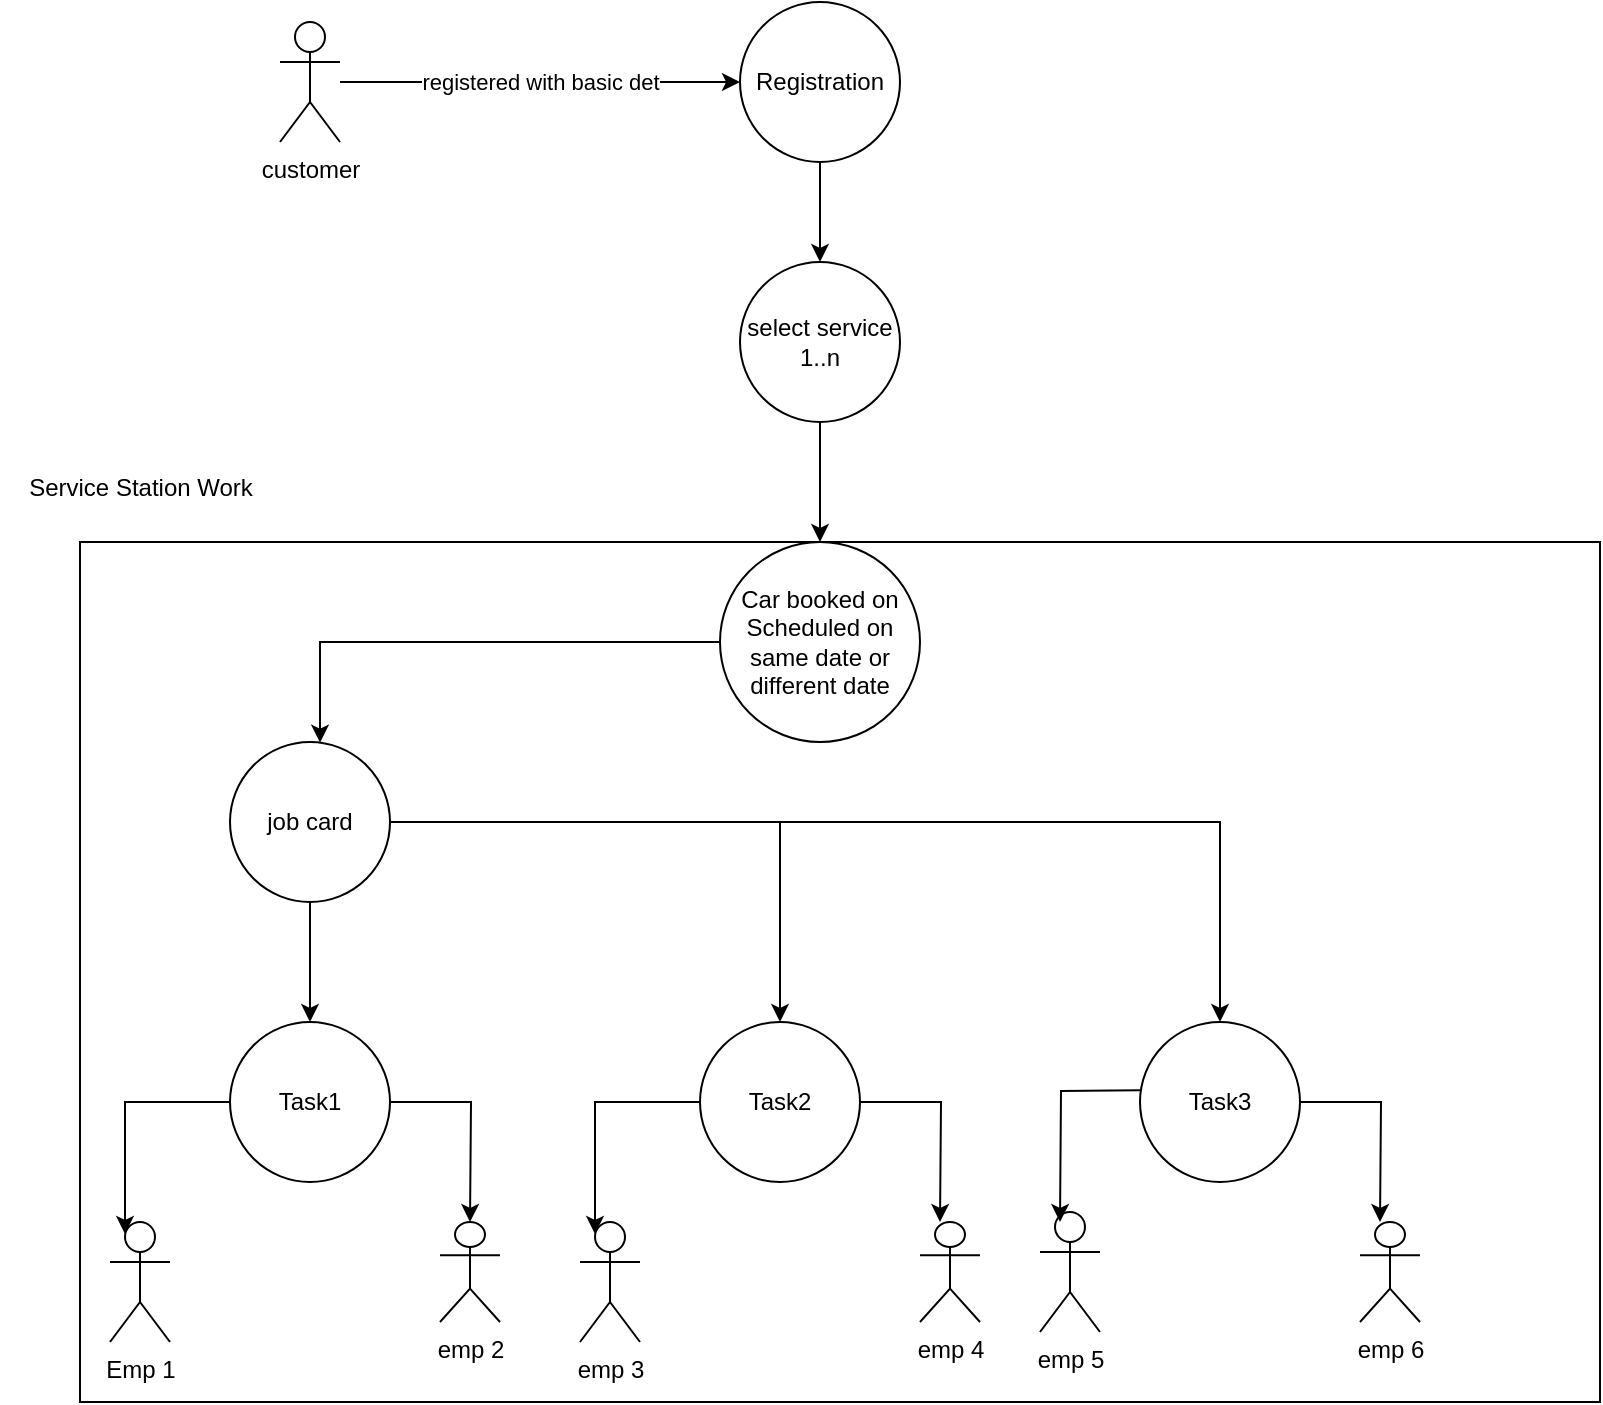 <mxfile version="21.6.7" type="github">
  <diagram name="Page-1" id="APmaTGD0wBbTHnsCquJU">
    <mxGraphModel dx="1886" dy="525" grid="1" gridSize="10" guides="1" tooltips="1" connect="1" arrows="1" fold="1" page="1" pageScale="1" pageWidth="850" pageHeight="1100" math="0" shadow="0">
      <root>
        <mxCell id="0" />
        <mxCell id="1" parent="0" />
        <mxCell id="mmurHH18e0alBceTpS7_-1" value="registered with basic det" style="edgeStyle=orthogonalEdgeStyle;rounded=0;orthogonalLoop=1;jettySize=auto;html=1;entryX=0;entryY=0.5;entryDx=0;entryDy=0;" edge="1" parent="1" source="mmurHH18e0alBceTpS7_-2" target="mmurHH18e0alBceTpS7_-6">
          <mxGeometry relative="1" as="geometry" />
        </mxCell>
        <mxCell id="mmurHH18e0alBceTpS7_-2" value="customer" style="shape=umlActor;verticalLabelPosition=bottom;verticalAlign=top;html=1;outlineConnect=0;" vertex="1" parent="1">
          <mxGeometry x="120" y="60" width="30" height="60" as="geometry" />
        </mxCell>
        <mxCell id="mmurHH18e0alBceTpS7_-5" style="edgeStyle=orthogonalEdgeStyle;rounded=0;orthogonalLoop=1;jettySize=auto;html=1;entryX=0.5;entryY=0;entryDx=0;entryDy=0;" edge="1" parent="1" source="mmurHH18e0alBceTpS7_-6" target="mmurHH18e0alBceTpS7_-7">
          <mxGeometry relative="1" as="geometry" />
        </mxCell>
        <mxCell id="mmurHH18e0alBceTpS7_-6" value="Registration" style="ellipse;whiteSpace=wrap;html=1;aspect=fixed;" vertex="1" parent="1">
          <mxGeometry x="350" y="50" width="80" height="80" as="geometry" />
        </mxCell>
        <mxCell id="mmurHH18e0alBceTpS7_-9" style="edgeStyle=orthogonalEdgeStyle;rounded=0;orthogonalLoop=1;jettySize=auto;html=1;entryX=0.5;entryY=0;entryDx=0;entryDy=0;" edge="1" parent="1" source="mmurHH18e0alBceTpS7_-7">
          <mxGeometry relative="1" as="geometry">
            <mxPoint x="390" y="320" as="targetPoint" />
          </mxGeometry>
        </mxCell>
        <mxCell id="mmurHH18e0alBceTpS7_-7" value="select service&lt;br&gt;1..n" style="ellipse;whiteSpace=wrap;html=1;aspect=fixed;" vertex="1" parent="1">
          <mxGeometry x="350" y="180" width="80" height="80" as="geometry" />
        </mxCell>
        <mxCell id="mmurHH18e0alBceTpS7_-47" value="" style="rounded=0;whiteSpace=wrap;html=1;" vertex="1" parent="1">
          <mxGeometry x="20" y="320" width="760" height="430" as="geometry" />
        </mxCell>
        <mxCell id="mmurHH18e0alBceTpS7_-48" value="Emp 1" style="shape=umlActor;verticalLabelPosition=bottom;verticalAlign=top;html=1;outlineConnect=0;" vertex="1" parent="1">
          <mxGeometry x="35" y="660" width="30" height="60" as="geometry" />
        </mxCell>
        <mxCell id="mmurHH18e0alBceTpS7_-49" value="emp 2" style="shape=umlActor;verticalLabelPosition=bottom;verticalAlign=top;html=1;outlineConnect=0;" vertex="1" parent="1">
          <mxGeometry x="200" y="660" width="30" height="50" as="geometry" />
        </mxCell>
        <mxCell id="mmurHH18e0alBceTpS7_-50" value="" style="edgeStyle=orthogonalEdgeStyle;rounded=0;orthogonalLoop=1;jettySize=auto;html=1;" edge="1" parent="1" source="mmurHH18e0alBceTpS7_-51" target="mmurHH18e0alBceTpS7_-55">
          <mxGeometry relative="1" as="geometry">
            <Array as="points">
              <mxPoint x="140" y="370" />
            </Array>
          </mxGeometry>
        </mxCell>
        <mxCell id="mmurHH18e0alBceTpS7_-51" value="Car booked on Scheduled on same date or different date" style="ellipse;whiteSpace=wrap;html=1;aspect=fixed;" vertex="1" parent="1">
          <mxGeometry x="340" y="320" width="100" height="100" as="geometry" />
        </mxCell>
        <mxCell id="mmurHH18e0alBceTpS7_-52" value="" style="edgeStyle=orthogonalEdgeStyle;rounded=0;orthogonalLoop=1;jettySize=auto;html=1;entryX=0.5;entryY=0;entryDx=0;entryDy=0;" edge="1" parent="1" source="mmurHH18e0alBceTpS7_-55" target="mmurHH18e0alBceTpS7_-63">
          <mxGeometry relative="1" as="geometry">
            <mxPoint x="390" y="560" as="targetPoint" />
          </mxGeometry>
        </mxCell>
        <mxCell id="mmurHH18e0alBceTpS7_-53" value="" style="edgeStyle=orthogonalEdgeStyle;rounded=0;orthogonalLoop=1;jettySize=auto;html=1;entryX=0.5;entryY=0;entryDx=0;entryDy=0;" edge="1" parent="1" source="mmurHH18e0alBceTpS7_-55" target="mmurHH18e0alBceTpS7_-68">
          <mxGeometry relative="1" as="geometry">
            <mxPoint x="580" y="550" as="targetPoint" />
          </mxGeometry>
        </mxCell>
        <mxCell id="mmurHH18e0alBceTpS7_-54" style="edgeStyle=orthogonalEdgeStyle;rounded=0;orthogonalLoop=1;jettySize=auto;html=1;entryX=0.5;entryY=0;entryDx=0;entryDy=0;" edge="1" parent="1" source="mmurHH18e0alBceTpS7_-55" target="mmurHH18e0alBceTpS7_-58">
          <mxGeometry relative="1" as="geometry" />
        </mxCell>
        <mxCell id="mmurHH18e0alBceTpS7_-55" value="job card" style="ellipse;whiteSpace=wrap;html=1;aspect=fixed;" vertex="1" parent="1">
          <mxGeometry x="95" y="420" width="80" height="80" as="geometry" />
        </mxCell>
        <mxCell id="mmurHH18e0alBceTpS7_-56" style="edgeStyle=orthogonalEdgeStyle;rounded=0;orthogonalLoop=1;jettySize=auto;html=1;entryX=0.25;entryY=0.1;entryDx=0;entryDy=0;entryPerimeter=0;" edge="1" parent="1" source="mmurHH18e0alBceTpS7_-58" target="mmurHH18e0alBceTpS7_-48">
          <mxGeometry relative="1" as="geometry" />
        </mxCell>
        <mxCell id="mmurHH18e0alBceTpS7_-57" style="edgeStyle=orthogonalEdgeStyle;rounded=0;orthogonalLoop=1;jettySize=auto;html=1;" edge="1" parent="1" source="mmurHH18e0alBceTpS7_-58">
          <mxGeometry relative="1" as="geometry">
            <mxPoint x="215" y="660" as="targetPoint" />
          </mxGeometry>
        </mxCell>
        <mxCell id="mmurHH18e0alBceTpS7_-58" value="Task1" style="ellipse;whiteSpace=wrap;html=1;" vertex="1" parent="1">
          <mxGeometry x="95" y="560" width="80" height="80" as="geometry" />
        </mxCell>
        <mxCell id="mmurHH18e0alBceTpS7_-59" value="emp 3" style="shape=umlActor;verticalLabelPosition=bottom;verticalAlign=top;html=1;outlineConnect=0;" vertex="1" parent="1">
          <mxGeometry x="270" y="660" width="30" height="60" as="geometry" />
        </mxCell>
        <mxCell id="mmurHH18e0alBceTpS7_-60" value="emp 4" style="shape=umlActor;verticalLabelPosition=bottom;verticalAlign=top;html=1;outlineConnect=0;" vertex="1" parent="1">
          <mxGeometry x="440" y="660" width="30" height="50" as="geometry" />
        </mxCell>
        <mxCell id="mmurHH18e0alBceTpS7_-61" style="edgeStyle=orthogonalEdgeStyle;rounded=0;orthogonalLoop=1;jettySize=auto;html=1;entryX=0.25;entryY=0.1;entryDx=0;entryDy=0;entryPerimeter=0;" edge="1" parent="1" source="mmurHH18e0alBceTpS7_-63" target="mmurHH18e0alBceTpS7_-59">
          <mxGeometry relative="1" as="geometry" />
        </mxCell>
        <mxCell id="mmurHH18e0alBceTpS7_-62" style="edgeStyle=orthogonalEdgeStyle;rounded=0;orthogonalLoop=1;jettySize=auto;html=1;" edge="1" parent="1" source="mmurHH18e0alBceTpS7_-63">
          <mxGeometry relative="1" as="geometry">
            <mxPoint x="450" y="660" as="targetPoint" />
          </mxGeometry>
        </mxCell>
        <mxCell id="mmurHH18e0alBceTpS7_-63" value="Task2" style="ellipse;whiteSpace=wrap;html=1;" vertex="1" parent="1">
          <mxGeometry x="330" y="560" width="80" height="80" as="geometry" />
        </mxCell>
        <mxCell id="mmurHH18e0alBceTpS7_-64" value="emp 5" style="shape=umlActor;verticalLabelPosition=bottom;verticalAlign=top;html=1;outlineConnect=0;" vertex="1" parent="1">
          <mxGeometry x="500" y="655" width="30" height="60" as="geometry" />
        </mxCell>
        <mxCell id="mmurHH18e0alBceTpS7_-65" value="emp 6&lt;br&gt;" style="shape=umlActor;verticalLabelPosition=bottom;verticalAlign=top;html=1;outlineConnect=0;" vertex="1" parent="1">
          <mxGeometry x="660" y="660" width="30" height="50" as="geometry" />
        </mxCell>
        <mxCell id="mmurHH18e0alBceTpS7_-66" style="edgeStyle=orthogonalEdgeStyle;rounded=0;orthogonalLoop=1;jettySize=auto;html=1;entryX=0.25;entryY=0.1;entryDx=0;entryDy=0;entryPerimeter=0;" edge="1" parent="1">
          <mxGeometry relative="1" as="geometry">
            <mxPoint x="562.5" y="594" as="sourcePoint" />
            <mxPoint x="510" y="660" as="targetPoint" />
          </mxGeometry>
        </mxCell>
        <mxCell id="mmurHH18e0alBceTpS7_-67" style="edgeStyle=orthogonalEdgeStyle;rounded=0;orthogonalLoop=1;jettySize=auto;html=1;" edge="1" parent="1" source="mmurHH18e0alBceTpS7_-68">
          <mxGeometry relative="1" as="geometry">
            <mxPoint x="670" y="660" as="targetPoint" />
          </mxGeometry>
        </mxCell>
        <mxCell id="mmurHH18e0alBceTpS7_-68" value="Task3" style="ellipse;whiteSpace=wrap;html=1;" vertex="1" parent="1">
          <mxGeometry x="550" y="560" width="80" height="80" as="geometry" />
        </mxCell>
        <mxCell id="mmurHH18e0alBceTpS7_-69" value="Service Station Work&lt;br&gt;" style="text;html=1;align=center;verticalAlign=middle;resizable=0;points=[];autosize=1;strokeColor=none;fillColor=none;" vertex="1" parent="1">
          <mxGeometry x="-20" y="278" width="140" height="30" as="geometry" />
        </mxCell>
      </root>
    </mxGraphModel>
  </diagram>
</mxfile>
